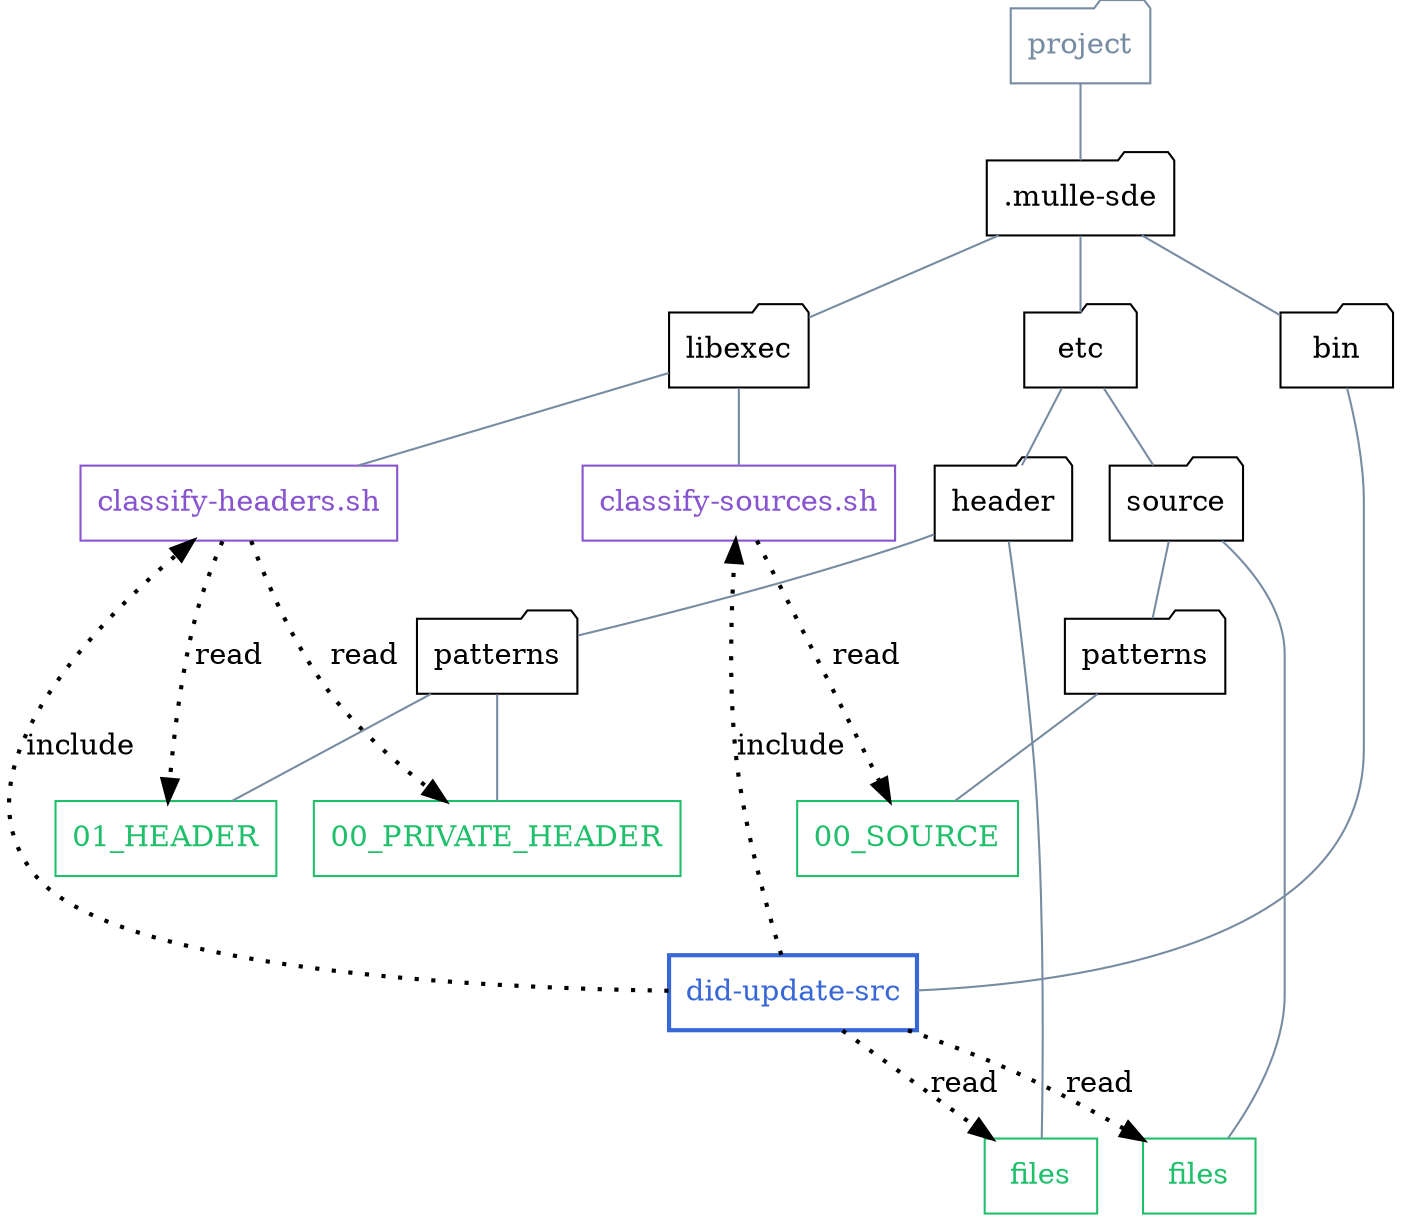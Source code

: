 digraph G {
    graph [rankdir = TD];

    node [ shape="record", color="#8854d0", fontcolor="#8854d0" ]

    "classify-headers.sh"
    "classify-sources.sh"

    node [ shape="record", color="#20bf6b", fontcolor="#20bf6b" ]

    "00_PRIVATE_HEADER"
    "01_HEADER"
    "00_SOURCE"
    "files1" [ label="files"]
    "files2" [ label="files"]

    node[ shape="folder", color="black", fontcolor="black" ];
    edge[ arrowhead="none", color="#778ca3"]

    { rank = same;  "project" };
    { rank = same;  ".mulle-sde" };
    { rank = same;  "bin", "libexec", "etc"}
    { rank = same;  "header", "source" }
    { rank = same;  "patterns1", "patterns2" }
    { rank = same;  "files1", "files2" }
    { rank = same;  "00_SOURCE", "01_HEADER", "00_PRIVATE_HEADER" };
    { rank = same;  "classify-headers.sh", "classify-sources.sh" };

    "00_SOURCE"  ->   "did-update-src"         [ style="invis" ]
    "01_HEADER"  -> "did-update-src"           [ style="invis" ]
    "00_PRIVATE_HEADER" -> "did-update-src"    [ style="invis" ]

    "did-update-src"           [ shape="record", penwidth="2", color="#3867d6", fontcolor="#3867d6" ]

     node[ shape=folder, color="#778ca3", fontcolor="#778ca3" ];

    "project"                               [ shape="folder", color="#778ca3", fontcolor="#778ca3" ]
    "project" -> ".mulle-sde"               [ arrowhead="none", color="#778ca3", fontcolor="#778ca3" ]

    "bin"
    "etc"
    "libexec"

     node[ shape=folder, color="black", fontcolor="black"];

    ".mulle-sde" -> "bin"
    ".mulle-sde" -> "etc"
    ".mulle-sde" -> "libexec"

    "bin"  -> "did-update-src"
    "etc"  -> "header"
    "etc"  -> "source"
    "header" -> "patterns1"
    "header" -> "files1"
    "source" -> "patterns2"
    "source" -> "files2"

    "patterns1" [ label="patterns" ]
    "patterns2" [ label="patterns" ]

    "patterns1" -> "00_PRIVATE_HEADER"
    "patterns1" -> "01_HEADER"
    "patterns2" -> "00_SOURCE"

    "libexec"  -> "classify-headers.sh"
    "libexec"  -> "classify-sources.sh"

    edge [ arrowhead="" style="dotted", penwidth="2", color="black", fontcolor="black"]

    "did-update-src" -> "classify-headers.sh" [ label="include" ]
    "did-update-src" -> "classify-sources.sh" [ label="include" ]

    "did-update-src" -> "files1" [ label="read" ]
    "did-update-src" -> "files2" [ label="read" ]

    "classify-headers.sh" -> "00_PRIVATE_HEADER" [ label="read" ]
    "classify-headers.sh" -> "01_HEADER" [ label="read" ]
    "classify-sources.sh" -> "00_SOURCE" [ label="read" ]
}
